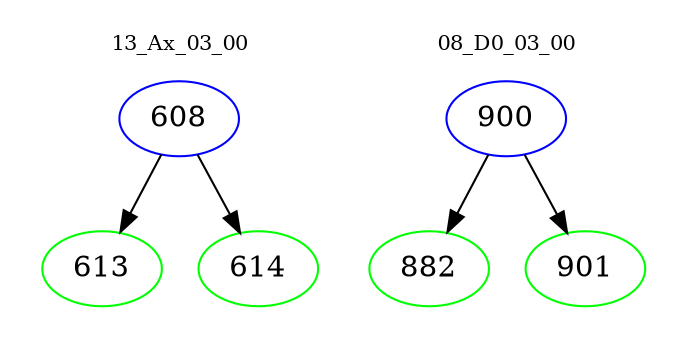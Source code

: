 digraph{
subgraph cluster_0 {
color = white
label = "13_Ax_03_00";
fontsize=10;
T0_608 [label="608", color="blue"]
T0_608 -> T0_613 [color="black"]
T0_613 [label="613", color="green"]
T0_608 -> T0_614 [color="black"]
T0_614 [label="614", color="green"]
}
subgraph cluster_1 {
color = white
label = "08_D0_03_00";
fontsize=10;
T1_900 [label="900", color="blue"]
T1_900 -> T1_882 [color="black"]
T1_882 [label="882", color="green"]
T1_900 -> T1_901 [color="black"]
T1_901 [label="901", color="green"]
}
}
